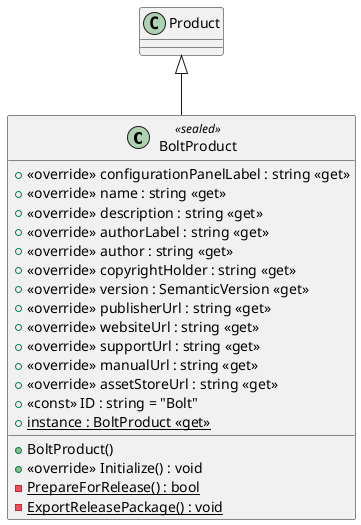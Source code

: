 @startuml
class BoltProduct <<sealed>> {
    + BoltProduct()
    + <<override>> Initialize() : void
    + <<override>> configurationPanelLabel : string <<get>>
    + <<override>> name : string <<get>>
    + <<override>> description : string <<get>>
    + <<override>> authorLabel : string <<get>>
    + <<override>> author : string <<get>>
    + <<override>> copyrightHolder : string <<get>>
    + <<override>> version : SemanticVersion <<get>>
    + <<override>> publisherUrl : string <<get>>
    + <<override>> websiteUrl : string <<get>>
    + <<override>> supportUrl : string <<get>>
    + <<override>> manualUrl : string <<get>>
    + <<override>> assetStoreUrl : string <<get>>
    + <<const>> ID : string = "Bolt"
    + {static} instance : BoltProduct <<get>>
    - {static} PrepareForRelease() : bool
    - {static} ExportReleasePackage() : void
}
Product <|-- BoltProduct
@enduml
